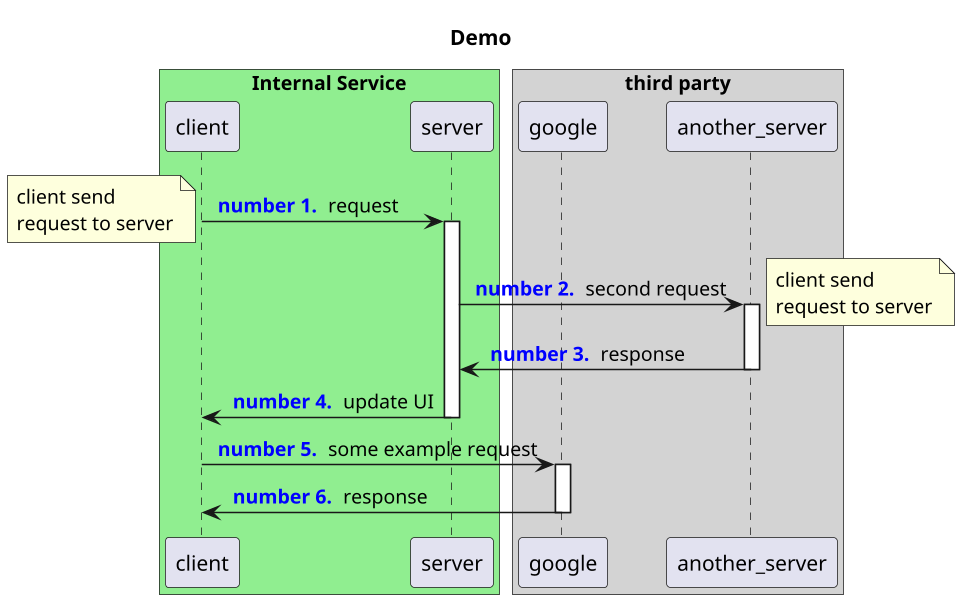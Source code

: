 @startuml

scale 1.5

title: Demo


box "Internal Service" #LightGreen
participant client
participant server
end box

box "third party" #LightGrey
participant google
participant another_server
end box


autonumber "<font color=Blue><b> number 0. "

client -> server ++ : request


note left
client send 
request to server
end note

server -> another_server ++: second request

note right
client send 
request to server
end note

another_server -> server -- : response
server -> client --: update UI

client -> google ++:some example request
google -> client -- : response

@enduml